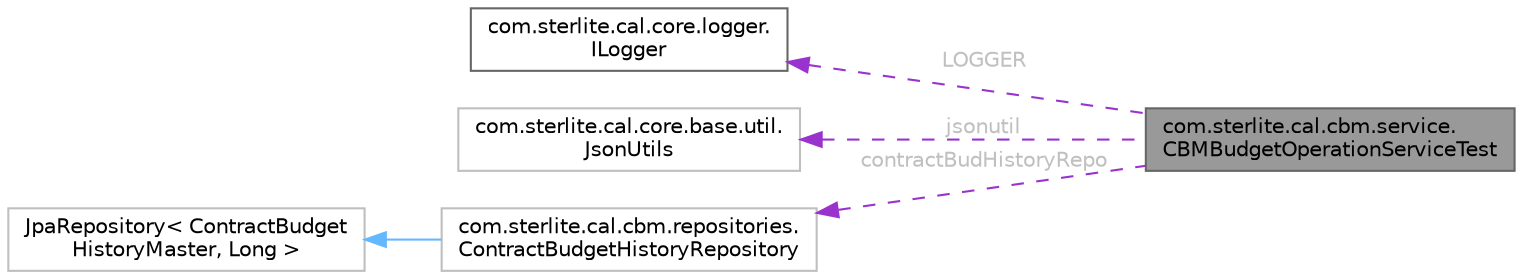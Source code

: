 digraph "com.sterlite.cal.cbm.service.CBMBudgetOperationServiceTest"
{
 // LATEX_PDF_SIZE
  bgcolor="transparent";
  edge [fontname=Helvetica,fontsize=10,labelfontname=Helvetica,labelfontsize=10];
  node [fontname=Helvetica,fontsize=10,shape=box,height=0.2,width=0.4];
  rankdir="LR";
  Node1 [id="Node000001",label="com.sterlite.cal.cbm.service.\lCBMBudgetOperationServiceTest",height=0.2,width=0.4,color="gray40", fillcolor="grey60", style="filled", fontcolor="black",tooltip=" "];
  Node2 -> Node1 [id="edge1_Node000001_Node000002",dir="back",color="darkorchid3",style="dashed",tooltip=" ",label=" LOGGER",fontcolor="grey" ];
  Node2 [id="Node000002",label="com.sterlite.cal.core.logger.\lILogger",height=0.2,width=0.4,color="gray40", fillcolor="white", style="filled",URL="$interfacecom_1_1sterlite_1_1cal_1_1core_1_1logger_1_1_i_logger.html",tooltip=" "];
  Node3 -> Node1 [id="edge2_Node000001_Node000003",dir="back",color="darkorchid3",style="dashed",tooltip=" ",label=" jsonutil",fontcolor="grey" ];
  Node3 [id="Node000003",label="com.sterlite.cal.core.base.util.\lJsonUtils",height=0.2,width=0.4,color="grey75", fillcolor="white", style="filled",URL="$classcom_1_1sterlite_1_1cal_1_1core_1_1base_1_1util_1_1_json_utils.html",tooltip=" "];
  Node4 -> Node1 [id="edge3_Node000001_Node000004",dir="back",color="darkorchid3",style="dashed",tooltip=" ",label=" contractBudHistoryRepo",fontcolor="grey" ];
  Node4 [id="Node000004",label="com.sterlite.cal.cbm.repositories.\lContractBudgetHistoryRepository",height=0.2,width=0.4,color="grey75", fillcolor="white", style="filled",URL="$interfacecom_1_1sterlite_1_1cal_1_1cbm_1_1repositories_1_1_contract_budget_history_repository.html",tooltip=" "];
  Node5 -> Node4 [id="edge4_Node000004_Node000005",dir="back",color="steelblue1",style="solid",tooltip=" "];
  Node5 [id="Node000005",label="JpaRepository\< ContractBudget\lHistoryMaster, Long \>",height=0.2,width=0.4,color="grey75", fillcolor="white", style="filled",tooltip=" "];
}

